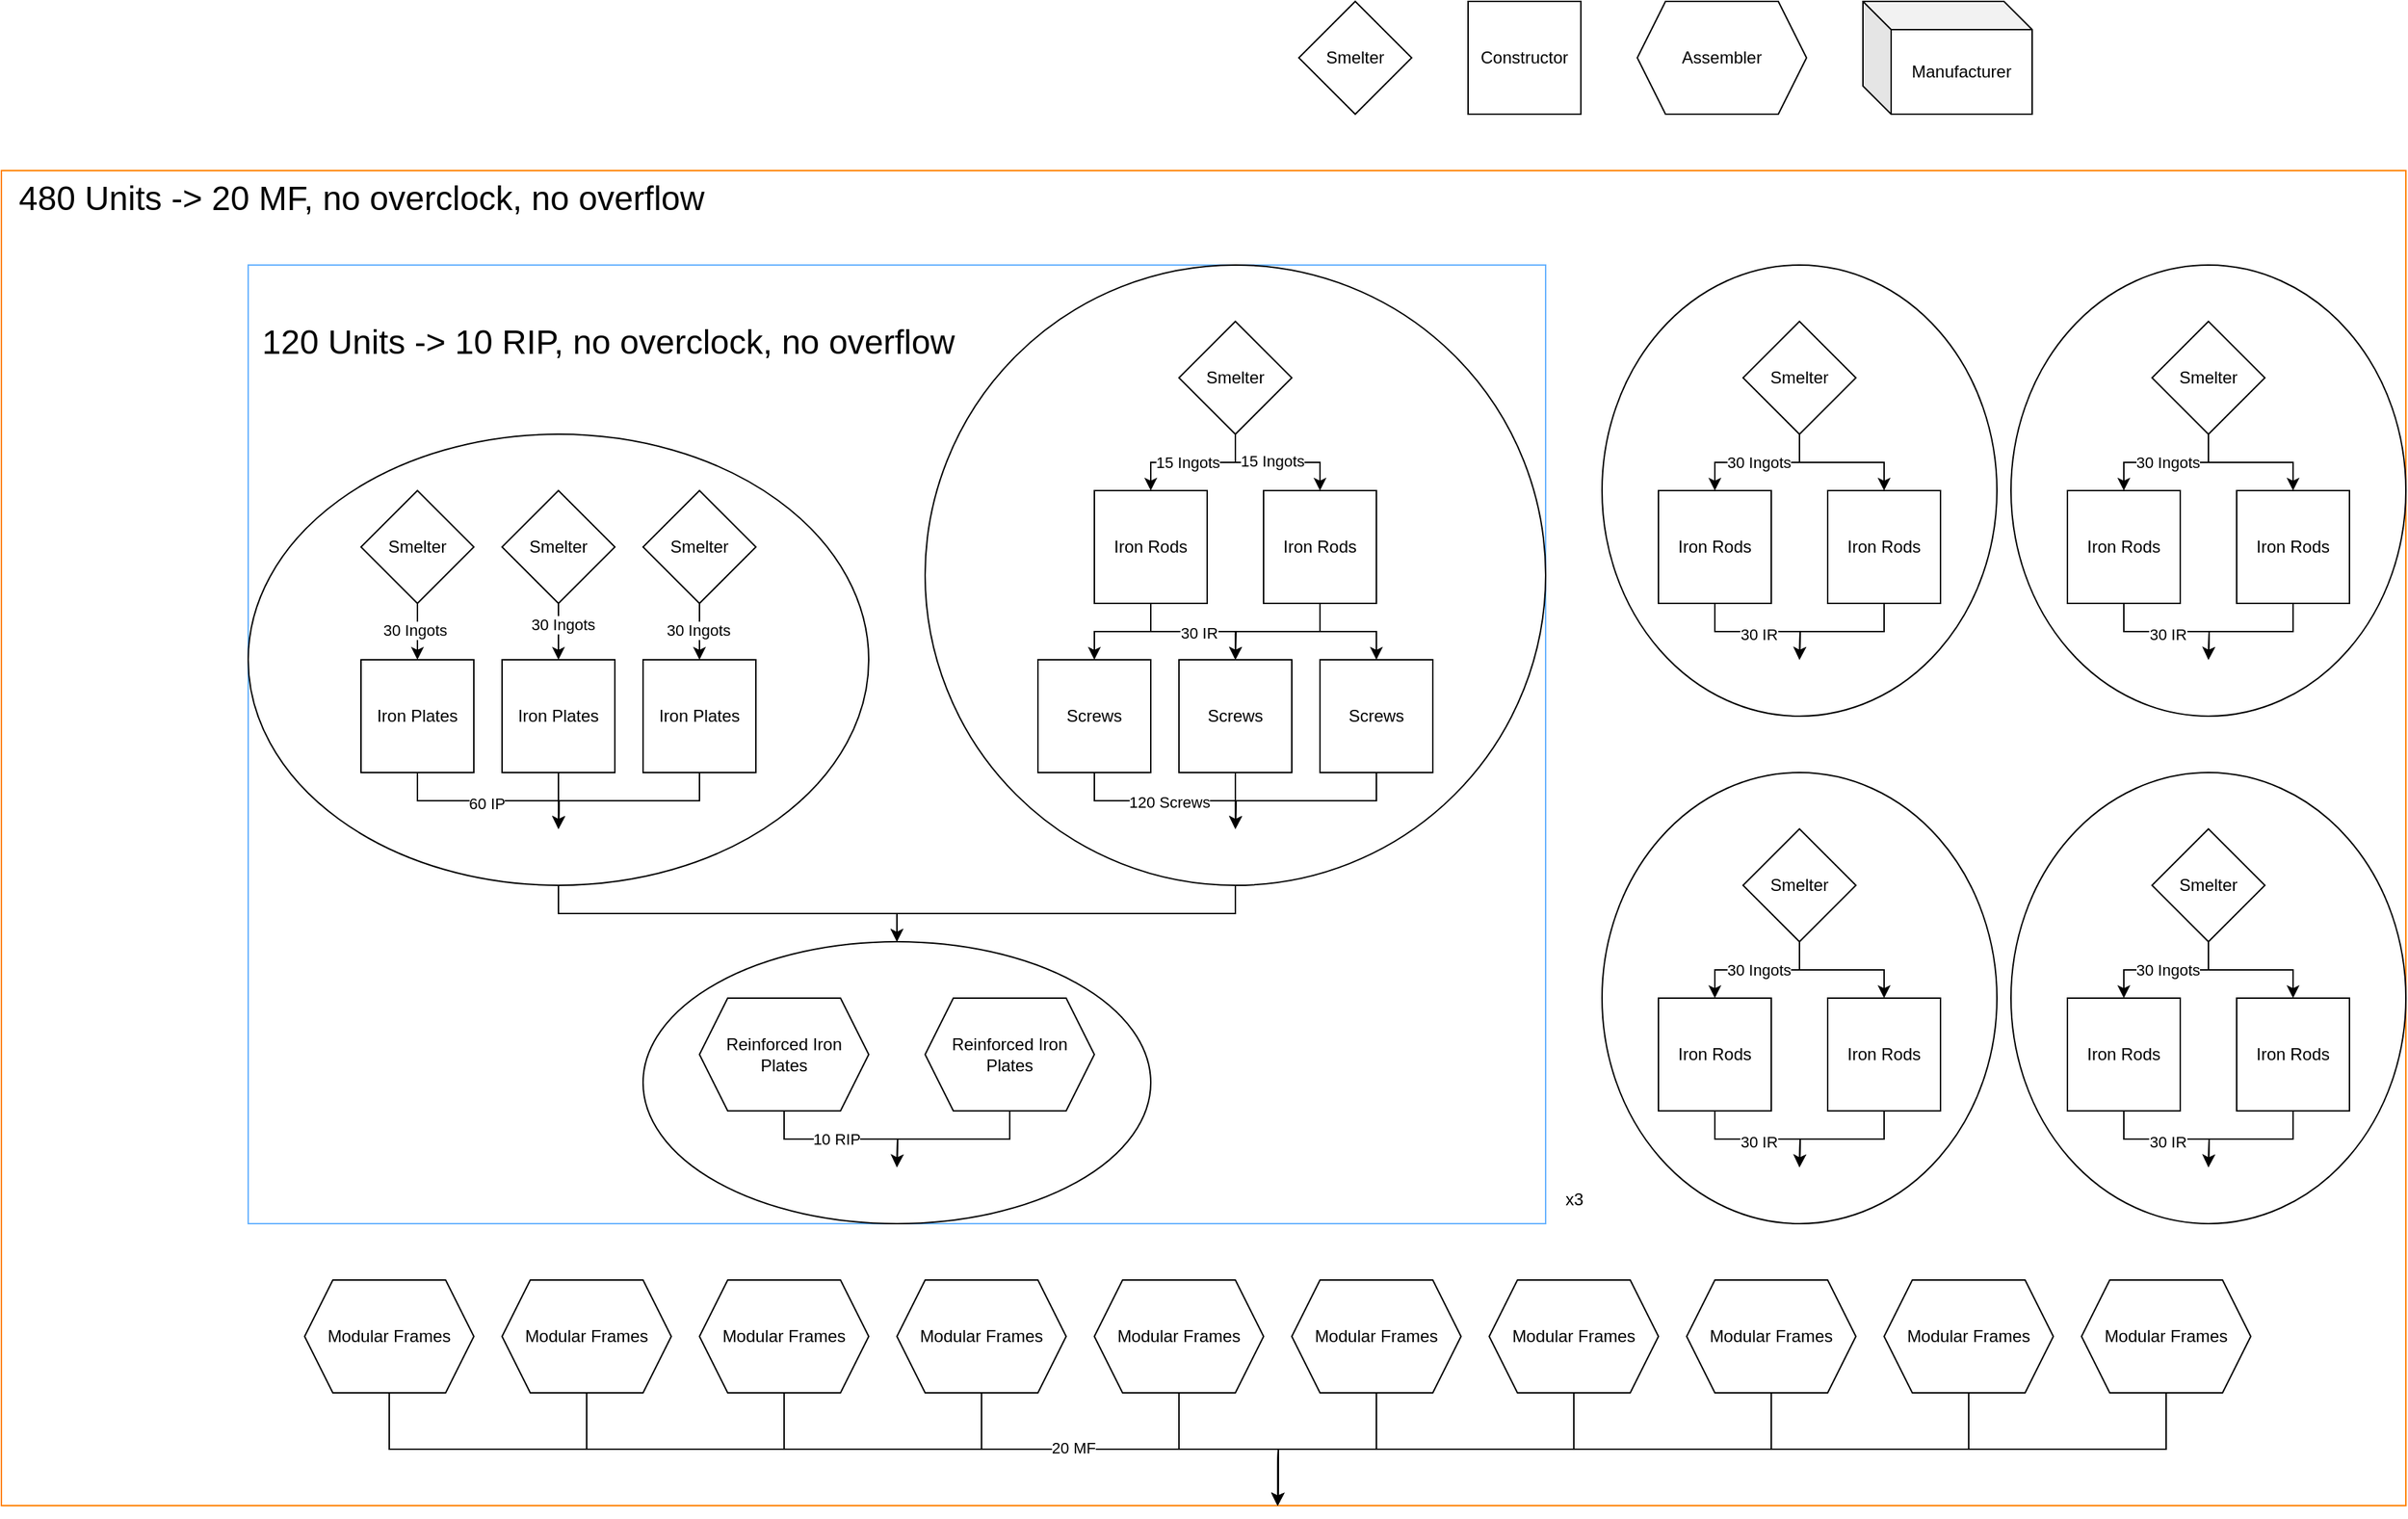 <mxfile version="24.7.16">
  <diagram name="Page-1" id="bvM2yMaKVryaGW8BDhVk">
    <mxGraphModel dx="3774" dy="2214" grid="1" gridSize="10" guides="1" tooltips="1" connect="1" arrows="1" fold="1" page="1" pageScale="1" pageWidth="850" pageHeight="1100" math="0" shadow="0">
      <root>
        <mxCell id="0" />
        <mxCell id="1" parent="0" />
        <mxCell id="wX6nenQoAYnw6HViNBV5-17" value="" style="group" vertex="1" connectable="0" parent="1">
          <mxGeometry y="-480" width="520" height="80" as="geometry" />
        </mxCell>
        <mxCell id="KBHnV0JSUS1abo_l2Nfh-4" value="&lt;div&gt;Smelter&lt;/div&gt;" style="rhombus;whiteSpace=wrap;html=1;" parent="wX6nenQoAYnw6HViNBV5-17" vertex="1">
          <mxGeometry width="80" height="80" as="geometry" />
        </mxCell>
        <mxCell id="KBHnV0JSUS1abo_l2Nfh-5" value="&lt;div&gt;Constructor&lt;/div&gt;" style="whiteSpace=wrap;html=1;aspect=fixed;" parent="wX6nenQoAYnw6HViNBV5-17" vertex="1">
          <mxGeometry x="120" width="80" height="80" as="geometry" />
        </mxCell>
        <mxCell id="KBHnV0JSUS1abo_l2Nfh-6" value="&lt;div&gt;Assembler&lt;/div&gt;" style="shape=hexagon;perimeter=hexagonPerimeter2;whiteSpace=wrap;html=1;fixedSize=1;" parent="wX6nenQoAYnw6HViNBV5-17" vertex="1">
          <mxGeometry x="240" width="120" height="80" as="geometry" />
        </mxCell>
        <mxCell id="KBHnV0JSUS1abo_l2Nfh-7" value="Manufacturer" style="shape=cube;whiteSpace=wrap;html=1;boundedLbl=1;backgroundOutline=1;darkOpacity=0.05;darkOpacity2=0.1;" parent="wX6nenQoAYnw6HViNBV5-17" vertex="1">
          <mxGeometry x="400" width="120" height="80" as="geometry" />
        </mxCell>
        <mxCell id="wX6nenQoAYnw6HViNBV5-129" value="" style="group;strokeColor=#FF8000;" vertex="1" connectable="0" parent="1">
          <mxGeometry x="-920" y="-360" width="1705" height="947" as="geometry" />
        </mxCell>
        <mxCell id="wX6nenQoAYnw6HViNBV5-127" value="" style="group" vertex="1" connectable="0" parent="wX6nenQoAYnw6HViNBV5-129">
          <mxGeometry x="175" y="67" width="1530" height="880" as="geometry" />
        </mxCell>
        <mxCell id="wX6nenQoAYnw6HViNBV5-6" value="" style="group;strokeColor=#66B2FF;" vertex="1" connectable="0" parent="wX6nenQoAYnw6HViNBV5-127">
          <mxGeometry width="920" height="680" as="geometry" />
        </mxCell>
        <mxCell id="KBHnV0JSUS1abo_l2Nfh-107" value="" style="group" parent="wX6nenQoAYnw6HViNBV5-6" vertex="1" connectable="0">
          <mxGeometry x="480" width="440" height="440" as="geometry" />
        </mxCell>
        <mxCell id="KBHnV0JSUS1abo_l2Nfh-61" style="edgeStyle=orthogonalEdgeStyle;rounded=0;orthogonalLoop=1;jettySize=auto;html=1;exitX=0.5;exitY=1;exitDx=0;exitDy=0;entryX=0.5;entryY=0;entryDx=0;entryDy=0;" parent="KBHnV0JSUS1abo_l2Nfh-107" source="KBHnV0JSUS1abo_l2Nfh-58" target="KBHnV0JSUS1abo_l2Nfh-59" edge="1">
          <mxGeometry relative="1" as="geometry" />
        </mxCell>
        <mxCell id="KBHnV0JSUS1abo_l2Nfh-63" value="15 Ingots" style="edgeLabel;html=1;align=center;verticalAlign=middle;resizable=0;points=[];" parent="KBHnV0JSUS1abo_l2Nfh-61" vertex="1" connectable="0">
          <mxGeometry x="0.08" relative="1" as="geometry">
            <mxPoint as="offset" />
          </mxGeometry>
        </mxCell>
        <mxCell id="KBHnV0JSUS1abo_l2Nfh-62" style="edgeStyle=orthogonalEdgeStyle;rounded=0;orthogonalLoop=1;jettySize=auto;html=1;exitX=0.5;exitY=1;exitDx=0;exitDy=0;entryX=0.5;entryY=0;entryDx=0;entryDy=0;" parent="KBHnV0JSUS1abo_l2Nfh-107" source="KBHnV0JSUS1abo_l2Nfh-58" target="KBHnV0JSUS1abo_l2Nfh-60" edge="1">
          <mxGeometry relative="1" as="geometry" />
        </mxCell>
        <mxCell id="KBHnV0JSUS1abo_l2Nfh-64" value="&lt;div&gt;15 Ingots&lt;/div&gt;" style="edgeLabel;html=1;align=center;verticalAlign=middle;resizable=0;points=[];" parent="KBHnV0JSUS1abo_l2Nfh-62" vertex="1" connectable="0">
          <mxGeometry x="-0.08" y="1" relative="1" as="geometry">
            <mxPoint as="offset" />
          </mxGeometry>
        </mxCell>
        <mxCell id="KBHnV0JSUS1abo_l2Nfh-58" value="Smelter" style="rhombus;whiteSpace=wrap;html=1;" parent="KBHnV0JSUS1abo_l2Nfh-107" vertex="1">
          <mxGeometry x="180" y="40" width="80" height="80" as="geometry" />
        </mxCell>
        <mxCell id="KBHnV0JSUS1abo_l2Nfh-76" style="edgeStyle=orthogonalEdgeStyle;rounded=0;orthogonalLoop=1;jettySize=auto;html=1;exitX=0.5;exitY=1;exitDx=0;exitDy=0;entryX=0.5;entryY=0;entryDx=0;entryDy=0;" parent="KBHnV0JSUS1abo_l2Nfh-107" source="KBHnV0JSUS1abo_l2Nfh-59" target="KBHnV0JSUS1abo_l2Nfh-65" edge="1">
          <mxGeometry relative="1" as="geometry" />
        </mxCell>
        <mxCell id="KBHnV0JSUS1abo_l2Nfh-82" value="30 IR" style="edgeLabel;html=1;align=center;verticalAlign=middle;resizable=0;points=[];" parent="KBHnV0JSUS1abo_l2Nfh-76" vertex="1" connectable="0">
          <mxGeometry x="0.08" y="-1" relative="1" as="geometry">
            <mxPoint as="offset" />
          </mxGeometry>
        </mxCell>
        <mxCell id="KBHnV0JSUS1abo_l2Nfh-79" style="edgeStyle=orthogonalEdgeStyle;rounded=0;orthogonalLoop=1;jettySize=auto;html=1;exitX=0.5;exitY=1;exitDx=0;exitDy=0;entryX=0.5;entryY=0;entryDx=0;entryDy=0;" parent="KBHnV0JSUS1abo_l2Nfh-107" source="KBHnV0JSUS1abo_l2Nfh-59" target="KBHnV0JSUS1abo_l2Nfh-66" edge="1">
          <mxGeometry relative="1" as="geometry" />
        </mxCell>
        <mxCell id="KBHnV0JSUS1abo_l2Nfh-59" value="Iron Rods" style="whiteSpace=wrap;html=1;aspect=fixed;" parent="KBHnV0JSUS1abo_l2Nfh-107" vertex="1">
          <mxGeometry x="120" y="160" width="80" height="80" as="geometry" />
        </mxCell>
        <mxCell id="KBHnV0JSUS1abo_l2Nfh-77" style="edgeStyle=orthogonalEdgeStyle;rounded=0;orthogonalLoop=1;jettySize=auto;html=1;exitX=0.5;exitY=1;exitDx=0;exitDy=0;" parent="KBHnV0JSUS1abo_l2Nfh-107" source="KBHnV0JSUS1abo_l2Nfh-60" edge="1">
          <mxGeometry relative="1" as="geometry">
            <mxPoint x="220" y="280" as="targetPoint" />
          </mxGeometry>
        </mxCell>
        <mxCell id="KBHnV0JSUS1abo_l2Nfh-78" style="edgeStyle=orthogonalEdgeStyle;rounded=0;orthogonalLoop=1;jettySize=auto;html=1;exitX=0.5;exitY=1;exitDx=0;exitDy=0;entryX=0.5;entryY=0;entryDx=0;entryDy=0;" parent="KBHnV0JSUS1abo_l2Nfh-107" source="KBHnV0JSUS1abo_l2Nfh-60" target="KBHnV0JSUS1abo_l2Nfh-67" edge="1">
          <mxGeometry relative="1" as="geometry" />
        </mxCell>
        <mxCell id="KBHnV0JSUS1abo_l2Nfh-60" value="Iron Rods" style="whiteSpace=wrap;html=1;aspect=fixed;" parent="KBHnV0JSUS1abo_l2Nfh-107" vertex="1">
          <mxGeometry x="240" y="160" width="80" height="80" as="geometry" />
        </mxCell>
        <mxCell id="KBHnV0JSUS1abo_l2Nfh-75" style="edgeStyle=orthogonalEdgeStyle;rounded=0;orthogonalLoop=1;jettySize=auto;html=1;exitX=0.5;exitY=1;exitDx=0;exitDy=0;" parent="KBHnV0JSUS1abo_l2Nfh-107" source="KBHnV0JSUS1abo_l2Nfh-65" edge="1">
          <mxGeometry relative="1" as="geometry">
            <mxPoint x="220" y="400" as="targetPoint" />
          </mxGeometry>
        </mxCell>
        <mxCell id="KBHnV0JSUS1abo_l2Nfh-65" value="Screws" style="whiteSpace=wrap;html=1;aspect=fixed;" parent="KBHnV0JSUS1abo_l2Nfh-107" vertex="1">
          <mxGeometry x="180" y="280" width="80" height="80" as="geometry" />
        </mxCell>
        <mxCell id="KBHnV0JSUS1abo_l2Nfh-73" style="edgeStyle=orthogonalEdgeStyle;rounded=0;orthogonalLoop=1;jettySize=auto;html=1;exitX=0.5;exitY=1;exitDx=0;exitDy=0;" parent="KBHnV0JSUS1abo_l2Nfh-107" source="KBHnV0JSUS1abo_l2Nfh-66" edge="1">
          <mxGeometry relative="1" as="geometry">
            <mxPoint x="220" y="400" as="targetPoint" />
          </mxGeometry>
        </mxCell>
        <mxCell id="KBHnV0JSUS1abo_l2Nfh-81" value="&lt;div&gt;120 Screws&lt;/div&gt;" style="edgeLabel;html=1;align=center;verticalAlign=middle;resizable=0;points=[];" parent="KBHnV0JSUS1abo_l2Nfh-73" vertex="1" connectable="0">
          <mxGeometry x="0.039" y="-1" relative="1" as="geometry">
            <mxPoint as="offset" />
          </mxGeometry>
        </mxCell>
        <mxCell id="KBHnV0JSUS1abo_l2Nfh-66" value="Screws" style="whiteSpace=wrap;html=1;aspect=fixed;" parent="KBHnV0JSUS1abo_l2Nfh-107" vertex="1">
          <mxGeometry x="80" y="280" width="80" height="80" as="geometry" />
        </mxCell>
        <mxCell id="KBHnV0JSUS1abo_l2Nfh-74" style="edgeStyle=orthogonalEdgeStyle;rounded=0;orthogonalLoop=1;jettySize=auto;html=1;exitX=0.5;exitY=1;exitDx=0;exitDy=0;" parent="KBHnV0JSUS1abo_l2Nfh-107" source="KBHnV0JSUS1abo_l2Nfh-67" edge="1">
          <mxGeometry relative="1" as="geometry">
            <mxPoint x="220" y="400" as="targetPoint" />
          </mxGeometry>
        </mxCell>
        <mxCell id="KBHnV0JSUS1abo_l2Nfh-67" value="Screws" style="whiteSpace=wrap;html=1;aspect=fixed;" parent="KBHnV0JSUS1abo_l2Nfh-107" vertex="1">
          <mxGeometry x="280" y="280" width="80" height="80" as="geometry" />
        </mxCell>
        <mxCell id="KBHnV0JSUS1abo_l2Nfh-106" value="" style="ellipse;whiteSpace=wrap;html=1;fillColor=none;" parent="KBHnV0JSUS1abo_l2Nfh-107" vertex="1">
          <mxGeometry width="440" height="440" as="geometry" />
        </mxCell>
        <mxCell id="KBHnV0JSUS1abo_l2Nfh-109" value="" style="group" parent="wX6nenQoAYnw6HViNBV5-6" vertex="1" connectable="0">
          <mxGeometry y="120" width="440" height="320" as="geometry" />
        </mxCell>
        <mxCell id="KBHnV0JSUS1abo_l2Nfh-83" style="edgeStyle=orthogonalEdgeStyle;rounded=0;orthogonalLoop=1;jettySize=auto;html=1;exitX=0.5;exitY=1;exitDx=0;exitDy=0;entryX=0.5;entryY=0;entryDx=0;entryDy=0;" parent="KBHnV0JSUS1abo_l2Nfh-109" source="KBHnV0JSUS1abo_l2Nfh-1" target="KBHnV0JSUS1abo_l2Nfh-8" edge="1">
          <mxGeometry relative="1" as="geometry" />
        </mxCell>
        <mxCell id="KBHnV0JSUS1abo_l2Nfh-86" value="30 Ingots" style="edgeLabel;html=1;align=center;verticalAlign=middle;resizable=0;points=[];" parent="KBHnV0JSUS1abo_l2Nfh-83" vertex="1" connectable="0">
          <mxGeometry x="-0.05" y="-2" relative="1" as="geometry">
            <mxPoint as="offset" />
          </mxGeometry>
        </mxCell>
        <mxCell id="KBHnV0JSUS1abo_l2Nfh-1" value="Smelter" style="rhombus;whiteSpace=wrap;html=1;" parent="KBHnV0JSUS1abo_l2Nfh-109" vertex="1">
          <mxGeometry x="80" y="40" width="80" height="80" as="geometry" />
        </mxCell>
        <mxCell id="KBHnV0JSUS1abo_l2Nfh-91" style="edgeStyle=orthogonalEdgeStyle;rounded=0;orthogonalLoop=1;jettySize=auto;html=1;exitX=0.5;exitY=1;exitDx=0;exitDy=0;" parent="KBHnV0JSUS1abo_l2Nfh-109" source="KBHnV0JSUS1abo_l2Nfh-8" edge="1">
          <mxGeometry relative="1" as="geometry">
            <mxPoint x="220" y="280" as="targetPoint" />
          </mxGeometry>
        </mxCell>
        <mxCell id="KBHnV0JSUS1abo_l2Nfh-92" value="60 IP" style="edgeLabel;html=1;align=center;verticalAlign=middle;resizable=0;points=[];" parent="KBHnV0JSUS1abo_l2Nfh-91" vertex="1" connectable="0">
          <mxGeometry x="-0.018" y="-2" relative="1" as="geometry">
            <mxPoint as="offset" />
          </mxGeometry>
        </mxCell>
        <mxCell id="KBHnV0JSUS1abo_l2Nfh-8" value="Iron Plates" style="whiteSpace=wrap;html=1;aspect=fixed;" parent="KBHnV0JSUS1abo_l2Nfh-109" vertex="1">
          <mxGeometry x="80" y="160" width="80" height="80" as="geometry" />
        </mxCell>
        <mxCell id="KBHnV0JSUS1abo_l2Nfh-85" style="edgeStyle=orthogonalEdgeStyle;rounded=0;orthogonalLoop=1;jettySize=auto;html=1;exitX=0.5;exitY=1;exitDx=0;exitDy=0;entryX=0.5;entryY=0;entryDx=0;entryDy=0;" parent="KBHnV0JSUS1abo_l2Nfh-109" source="KBHnV0JSUS1abo_l2Nfh-43" target="KBHnV0JSUS1abo_l2Nfh-46" edge="1">
          <mxGeometry relative="1" as="geometry" />
        </mxCell>
        <mxCell id="KBHnV0JSUS1abo_l2Nfh-87" value="30 Ingots" style="edgeLabel;html=1;align=center;verticalAlign=middle;resizable=0;points=[];" parent="KBHnV0JSUS1abo_l2Nfh-85" vertex="1" connectable="0">
          <mxGeometry x="-0.25" y="3" relative="1" as="geometry">
            <mxPoint as="offset" />
          </mxGeometry>
        </mxCell>
        <mxCell id="KBHnV0JSUS1abo_l2Nfh-43" value="Smelter" style="rhombus;whiteSpace=wrap;html=1;" parent="KBHnV0JSUS1abo_l2Nfh-109" vertex="1">
          <mxGeometry x="180" y="40" width="80" height="80" as="geometry" />
        </mxCell>
        <mxCell id="KBHnV0JSUS1abo_l2Nfh-89" style="edgeStyle=orthogonalEdgeStyle;rounded=0;orthogonalLoop=1;jettySize=auto;html=1;exitX=0.5;exitY=1;exitDx=0;exitDy=0;" parent="KBHnV0JSUS1abo_l2Nfh-109" source="KBHnV0JSUS1abo_l2Nfh-46" edge="1">
          <mxGeometry relative="1" as="geometry">
            <mxPoint x="220" y="280" as="targetPoint" />
          </mxGeometry>
        </mxCell>
        <mxCell id="KBHnV0JSUS1abo_l2Nfh-46" value="Iron Plates" style="whiteSpace=wrap;html=1;aspect=fixed;" parent="KBHnV0JSUS1abo_l2Nfh-109" vertex="1">
          <mxGeometry x="180" y="160" width="80" height="80" as="geometry" />
        </mxCell>
        <mxCell id="KBHnV0JSUS1abo_l2Nfh-84" style="edgeStyle=orthogonalEdgeStyle;rounded=0;orthogonalLoop=1;jettySize=auto;html=1;exitX=0.5;exitY=1;exitDx=0;exitDy=0;" parent="KBHnV0JSUS1abo_l2Nfh-109" source="KBHnV0JSUS1abo_l2Nfh-49" target="KBHnV0JSUS1abo_l2Nfh-52" edge="1">
          <mxGeometry relative="1" as="geometry" />
        </mxCell>
        <mxCell id="KBHnV0JSUS1abo_l2Nfh-88" value="30 Ingots" style="edgeLabel;html=1;align=center;verticalAlign=middle;resizable=0;points=[];" parent="KBHnV0JSUS1abo_l2Nfh-84" vertex="1" connectable="0">
          <mxGeometry x="-0.05" y="-1" relative="1" as="geometry">
            <mxPoint as="offset" />
          </mxGeometry>
        </mxCell>
        <mxCell id="KBHnV0JSUS1abo_l2Nfh-49" value="Smelter" style="rhombus;whiteSpace=wrap;html=1;" parent="KBHnV0JSUS1abo_l2Nfh-109" vertex="1">
          <mxGeometry x="280" y="40" width="80" height="80" as="geometry" />
        </mxCell>
        <mxCell id="KBHnV0JSUS1abo_l2Nfh-90" style="edgeStyle=orthogonalEdgeStyle;rounded=0;orthogonalLoop=1;jettySize=auto;html=1;exitX=0.5;exitY=1;exitDx=0;exitDy=0;" parent="KBHnV0JSUS1abo_l2Nfh-109" source="KBHnV0JSUS1abo_l2Nfh-52" edge="1">
          <mxGeometry relative="1" as="geometry">
            <mxPoint x="220" y="280" as="targetPoint" />
          </mxGeometry>
        </mxCell>
        <mxCell id="KBHnV0JSUS1abo_l2Nfh-52" value="Iron Plates" style="whiteSpace=wrap;html=1;aspect=fixed;" parent="KBHnV0JSUS1abo_l2Nfh-109" vertex="1">
          <mxGeometry x="280" y="160" width="80" height="80" as="geometry" />
        </mxCell>
        <mxCell id="KBHnV0JSUS1abo_l2Nfh-108" value="" style="ellipse;whiteSpace=wrap;html=1;fillColor=none;" parent="KBHnV0JSUS1abo_l2Nfh-109" vertex="1">
          <mxGeometry width="440" height="320" as="geometry" />
        </mxCell>
        <mxCell id="wX6nenQoAYnw6HViNBV5-3" value="" style="group" vertex="1" connectable="0" parent="wX6nenQoAYnw6HViNBV5-6">
          <mxGeometry x="280" y="480" width="360" height="200" as="geometry" />
        </mxCell>
        <mxCell id="KBHnV0JSUS1abo_l2Nfh-100" style="edgeStyle=orthogonalEdgeStyle;rounded=0;orthogonalLoop=1;jettySize=auto;html=1;exitX=0.5;exitY=1;exitDx=0;exitDy=0;" parent="wX6nenQoAYnw6HViNBV5-3" source="KBHnV0JSUS1abo_l2Nfh-93" edge="1">
          <mxGeometry relative="1" as="geometry">
            <mxPoint x="180" y="160" as="targetPoint" />
          </mxGeometry>
        </mxCell>
        <mxCell id="KBHnV0JSUS1abo_l2Nfh-102" value="10 RIP" style="edgeLabel;html=1;align=center;verticalAlign=middle;resizable=0;points=[];" parent="KBHnV0JSUS1abo_l2Nfh-100" vertex="1" connectable="0">
          <mxGeometry x="-0.054" relative="1" as="geometry">
            <mxPoint as="offset" />
          </mxGeometry>
        </mxCell>
        <mxCell id="KBHnV0JSUS1abo_l2Nfh-93" value="Reinforced Iron Plates" style="shape=hexagon;perimeter=hexagonPerimeter2;whiteSpace=wrap;html=1;fixedSize=1;" parent="wX6nenQoAYnw6HViNBV5-3" vertex="1">
          <mxGeometry x="40" y="40" width="120" height="80" as="geometry" />
        </mxCell>
        <mxCell id="KBHnV0JSUS1abo_l2Nfh-101" style="edgeStyle=orthogonalEdgeStyle;rounded=0;orthogonalLoop=1;jettySize=auto;html=1;exitX=0.5;exitY=1;exitDx=0;exitDy=0;" parent="wX6nenQoAYnw6HViNBV5-3" source="KBHnV0JSUS1abo_l2Nfh-98" edge="1">
          <mxGeometry relative="1" as="geometry">
            <mxPoint x="180" y="160" as="targetPoint" />
          </mxGeometry>
        </mxCell>
        <mxCell id="KBHnV0JSUS1abo_l2Nfh-98" value="Reinforced Iron Plates" style="shape=hexagon;perimeter=hexagonPerimeter2;whiteSpace=wrap;html=1;fixedSize=1;" parent="wX6nenQoAYnw6HViNBV5-3" vertex="1">
          <mxGeometry x="200" y="40" width="120" height="80" as="geometry" />
        </mxCell>
        <mxCell id="wX6nenQoAYnw6HViNBV5-2" value="" style="ellipse;whiteSpace=wrap;html=1;fillColor=none;" vertex="1" parent="wX6nenQoAYnw6HViNBV5-3">
          <mxGeometry width="360" height="200" as="geometry" />
        </mxCell>
        <mxCell id="wX6nenQoAYnw6HViNBV5-4" style="edgeStyle=orthogonalEdgeStyle;rounded=0;orthogonalLoop=1;jettySize=auto;html=1;exitX=0.5;exitY=1;exitDx=0;exitDy=0;" edge="1" parent="wX6nenQoAYnw6HViNBV5-6" source="KBHnV0JSUS1abo_l2Nfh-108" target="wX6nenQoAYnw6HViNBV5-2">
          <mxGeometry relative="1" as="geometry" />
        </mxCell>
        <mxCell id="wX6nenQoAYnw6HViNBV5-5" style="edgeStyle=orthogonalEdgeStyle;rounded=0;orthogonalLoop=1;jettySize=auto;html=1;exitX=0.5;exitY=1;exitDx=0;exitDy=0;" edge="1" parent="wX6nenQoAYnw6HViNBV5-6" source="KBHnV0JSUS1abo_l2Nfh-106" target="wX6nenQoAYnw6HViNBV5-2">
          <mxGeometry relative="1" as="geometry" />
        </mxCell>
        <mxCell id="wX6nenQoAYnw6HViNBV5-7" value="&lt;font style=&quot;font-size: 24px;&quot;&gt;120 Units -&amp;gt; 10 RIP, no overclock, no overflow&lt;/font&gt;" style="text;html=1;align=center;verticalAlign=middle;resizable=0;points=[];autosize=1;strokeColor=none;fillColor=none;" vertex="1" parent="wX6nenQoAYnw6HViNBV5-6">
          <mxGeometry y="35" width="510" height="40" as="geometry" />
        </mxCell>
        <mxCell id="wX6nenQoAYnw6HViNBV5-19" value="" style="group" vertex="1" connectable="0" parent="wX6nenQoAYnw6HViNBV5-127">
          <mxGeometry x="960" y="360" width="280" height="320" as="geometry" />
        </mxCell>
        <mxCell id="wX6nenQoAYnw6HViNBV5-11" style="edgeStyle=orthogonalEdgeStyle;rounded=0;orthogonalLoop=1;jettySize=auto;html=1;exitX=0.5;exitY=1;exitDx=0;exitDy=0;entryX=0.5;entryY=0;entryDx=0;entryDy=0;" edge="1" parent="wX6nenQoAYnw6HViNBV5-19" source="wX6nenQoAYnw6HViNBV5-8" target="wX6nenQoAYnw6HViNBV5-9">
          <mxGeometry relative="1" as="geometry" />
        </mxCell>
        <mxCell id="wX6nenQoAYnw6HViNBV5-13" value="30 Ingots" style="edgeLabel;html=1;align=center;verticalAlign=middle;resizable=0;points=[];" vertex="1" connectable="0" parent="wX6nenQoAYnw6HViNBV5-11">
          <mxGeometry x="-0.02" relative="1" as="geometry">
            <mxPoint as="offset" />
          </mxGeometry>
        </mxCell>
        <mxCell id="wX6nenQoAYnw6HViNBV5-12" style="edgeStyle=orthogonalEdgeStyle;rounded=0;orthogonalLoop=1;jettySize=auto;html=1;exitX=0.5;exitY=1;exitDx=0;exitDy=0;entryX=0.5;entryY=0;entryDx=0;entryDy=0;" edge="1" parent="wX6nenQoAYnw6HViNBV5-19" source="wX6nenQoAYnw6HViNBV5-8" target="wX6nenQoAYnw6HViNBV5-10">
          <mxGeometry relative="1" as="geometry" />
        </mxCell>
        <mxCell id="wX6nenQoAYnw6HViNBV5-8" value="&lt;div&gt;Smelter&lt;/div&gt;" style="rhombus;whiteSpace=wrap;html=1;" vertex="1" parent="wX6nenQoAYnw6HViNBV5-19">
          <mxGeometry x="100" y="40" width="80" height="80" as="geometry" />
        </mxCell>
        <mxCell id="wX6nenQoAYnw6HViNBV5-14" style="edgeStyle=orthogonalEdgeStyle;rounded=0;orthogonalLoop=1;jettySize=auto;html=1;exitX=0.5;exitY=1;exitDx=0;exitDy=0;" edge="1" parent="wX6nenQoAYnw6HViNBV5-19" source="wX6nenQoAYnw6HViNBV5-9">
          <mxGeometry relative="1" as="geometry">
            <mxPoint x="140" y="280" as="targetPoint" />
          </mxGeometry>
        </mxCell>
        <mxCell id="wX6nenQoAYnw6HViNBV5-16" value="30 IR" style="edgeLabel;html=1;align=center;verticalAlign=middle;resizable=0;points=[];" vertex="1" connectable="0" parent="wX6nenQoAYnw6HViNBV5-14">
          <mxGeometry x="0.015" y="-2" relative="1" as="geometry">
            <mxPoint as="offset" />
          </mxGeometry>
        </mxCell>
        <mxCell id="wX6nenQoAYnw6HViNBV5-9" value="Iron Rods" style="whiteSpace=wrap;html=1;aspect=fixed;" vertex="1" parent="wX6nenQoAYnw6HViNBV5-19">
          <mxGeometry x="40" y="160" width="80" height="80" as="geometry" />
        </mxCell>
        <mxCell id="wX6nenQoAYnw6HViNBV5-15" style="edgeStyle=orthogonalEdgeStyle;rounded=0;orthogonalLoop=1;jettySize=auto;html=1;exitX=0.5;exitY=1;exitDx=0;exitDy=0;" edge="1" parent="wX6nenQoAYnw6HViNBV5-19" source="wX6nenQoAYnw6HViNBV5-10">
          <mxGeometry relative="1" as="geometry">
            <mxPoint x="140" y="280" as="targetPoint" />
          </mxGeometry>
        </mxCell>
        <mxCell id="wX6nenQoAYnw6HViNBV5-10" value="Iron Rods" style="whiteSpace=wrap;html=1;aspect=fixed;" vertex="1" parent="wX6nenQoAYnw6HViNBV5-19">
          <mxGeometry x="160" y="160" width="80" height="80" as="geometry" />
        </mxCell>
        <mxCell id="wX6nenQoAYnw6HViNBV5-18" value="" style="ellipse;whiteSpace=wrap;html=1;fillColor=none;" vertex="1" parent="wX6nenQoAYnw6HViNBV5-19">
          <mxGeometry width="280" height="320" as="geometry" />
        </mxCell>
        <mxCell id="wX6nenQoAYnw6HViNBV5-20" value="" style="group" vertex="1" connectable="0" parent="wX6nenQoAYnw6HViNBV5-127">
          <mxGeometry x="1250" width="280" height="320" as="geometry" />
        </mxCell>
        <mxCell id="wX6nenQoAYnw6HViNBV5-21" style="edgeStyle=orthogonalEdgeStyle;rounded=0;orthogonalLoop=1;jettySize=auto;html=1;exitX=0.5;exitY=1;exitDx=0;exitDy=0;entryX=0.5;entryY=0;entryDx=0;entryDy=0;" edge="1" parent="wX6nenQoAYnw6HViNBV5-20" source="wX6nenQoAYnw6HViNBV5-24" target="wX6nenQoAYnw6HViNBV5-27">
          <mxGeometry relative="1" as="geometry" />
        </mxCell>
        <mxCell id="wX6nenQoAYnw6HViNBV5-22" value="30 Ingots" style="edgeLabel;html=1;align=center;verticalAlign=middle;resizable=0;points=[];" vertex="1" connectable="0" parent="wX6nenQoAYnw6HViNBV5-21">
          <mxGeometry x="-0.02" relative="1" as="geometry">
            <mxPoint as="offset" />
          </mxGeometry>
        </mxCell>
        <mxCell id="wX6nenQoAYnw6HViNBV5-23" style="edgeStyle=orthogonalEdgeStyle;rounded=0;orthogonalLoop=1;jettySize=auto;html=1;exitX=0.5;exitY=1;exitDx=0;exitDy=0;entryX=0.5;entryY=0;entryDx=0;entryDy=0;" edge="1" parent="wX6nenQoAYnw6HViNBV5-20" source="wX6nenQoAYnw6HViNBV5-24" target="wX6nenQoAYnw6HViNBV5-29">
          <mxGeometry relative="1" as="geometry" />
        </mxCell>
        <mxCell id="wX6nenQoAYnw6HViNBV5-24" value="&lt;div&gt;Smelter&lt;/div&gt;" style="rhombus;whiteSpace=wrap;html=1;" vertex="1" parent="wX6nenQoAYnw6HViNBV5-20">
          <mxGeometry x="100" y="40" width="80" height="80" as="geometry" />
        </mxCell>
        <mxCell id="wX6nenQoAYnw6HViNBV5-25" style="edgeStyle=orthogonalEdgeStyle;rounded=0;orthogonalLoop=1;jettySize=auto;html=1;exitX=0.5;exitY=1;exitDx=0;exitDy=0;" edge="1" parent="wX6nenQoAYnw6HViNBV5-20" source="wX6nenQoAYnw6HViNBV5-27">
          <mxGeometry relative="1" as="geometry">
            <mxPoint x="140" y="280" as="targetPoint" />
          </mxGeometry>
        </mxCell>
        <mxCell id="wX6nenQoAYnw6HViNBV5-26" value="30 IR" style="edgeLabel;html=1;align=center;verticalAlign=middle;resizable=0;points=[];" vertex="1" connectable="0" parent="wX6nenQoAYnw6HViNBV5-25">
          <mxGeometry x="0.015" y="-2" relative="1" as="geometry">
            <mxPoint as="offset" />
          </mxGeometry>
        </mxCell>
        <mxCell id="wX6nenQoAYnw6HViNBV5-27" value="Iron Rods" style="whiteSpace=wrap;html=1;aspect=fixed;" vertex="1" parent="wX6nenQoAYnw6HViNBV5-20">
          <mxGeometry x="40" y="160" width="80" height="80" as="geometry" />
        </mxCell>
        <mxCell id="wX6nenQoAYnw6HViNBV5-28" style="edgeStyle=orthogonalEdgeStyle;rounded=0;orthogonalLoop=1;jettySize=auto;html=1;exitX=0.5;exitY=1;exitDx=0;exitDy=0;" edge="1" parent="wX6nenQoAYnw6HViNBV5-20" source="wX6nenQoAYnw6HViNBV5-29">
          <mxGeometry relative="1" as="geometry">
            <mxPoint x="140" y="280" as="targetPoint" />
          </mxGeometry>
        </mxCell>
        <mxCell id="wX6nenQoAYnw6HViNBV5-29" value="Iron Rods" style="whiteSpace=wrap;html=1;aspect=fixed;" vertex="1" parent="wX6nenQoAYnw6HViNBV5-20">
          <mxGeometry x="160" y="160" width="80" height="80" as="geometry" />
        </mxCell>
        <mxCell id="wX6nenQoAYnw6HViNBV5-30" value="" style="ellipse;whiteSpace=wrap;html=1;fillColor=none;" vertex="1" parent="wX6nenQoAYnw6HViNBV5-20">
          <mxGeometry width="280" height="320" as="geometry" />
        </mxCell>
        <mxCell id="wX6nenQoAYnw6HViNBV5-31" value="" style="group" vertex="1" connectable="0" parent="wX6nenQoAYnw6HViNBV5-127">
          <mxGeometry x="960" width="280" height="320" as="geometry" />
        </mxCell>
        <mxCell id="wX6nenQoAYnw6HViNBV5-32" style="edgeStyle=orthogonalEdgeStyle;rounded=0;orthogonalLoop=1;jettySize=auto;html=1;exitX=0.5;exitY=1;exitDx=0;exitDy=0;entryX=0.5;entryY=0;entryDx=0;entryDy=0;" edge="1" parent="wX6nenQoAYnw6HViNBV5-31" source="wX6nenQoAYnw6HViNBV5-35" target="wX6nenQoAYnw6HViNBV5-38">
          <mxGeometry relative="1" as="geometry" />
        </mxCell>
        <mxCell id="wX6nenQoAYnw6HViNBV5-33" value="30 Ingots" style="edgeLabel;html=1;align=center;verticalAlign=middle;resizable=0;points=[];" vertex="1" connectable="0" parent="wX6nenQoAYnw6HViNBV5-32">
          <mxGeometry x="-0.02" relative="1" as="geometry">
            <mxPoint as="offset" />
          </mxGeometry>
        </mxCell>
        <mxCell id="wX6nenQoAYnw6HViNBV5-34" style="edgeStyle=orthogonalEdgeStyle;rounded=0;orthogonalLoop=1;jettySize=auto;html=1;exitX=0.5;exitY=1;exitDx=0;exitDy=0;entryX=0.5;entryY=0;entryDx=0;entryDy=0;" edge="1" parent="wX6nenQoAYnw6HViNBV5-31" source="wX6nenQoAYnw6HViNBV5-35" target="wX6nenQoAYnw6HViNBV5-40">
          <mxGeometry relative="1" as="geometry" />
        </mxCell>
        <mxCell id="wX6nenQoAYnw6HViNBV5-35" value="&lt;div&gt;Smelter&lt;/div&gt;" style="rhombus;whiteSpace=wrap;html=1;" vertex="1" parent="wX6nenQoAYnw6HViNBV5-31">
          <mxGeometry x="100" y="40" width="80" height="80" as="geometry" />
        </mxCell>
        <mxCell id="wX6nenQoAYnw6HViNBV5-36" style="edgeStyle=orthogonalEdgeStyle;rounded=0;orthogonalLoop=1;jettySize=auto;html=1;exitX=0.5;exitY=1;exitDx=0;exitDy=0;" edge="1" parent="wX6nenQoAYnw6HViNBV5-31" source="wX6nenQoAYnw6HViNBV5-38">
          <mxGeometry relative="1" as="geometry">
            <mxPoint x="140" y="280" as="targetPoint" />
          </mxGeometry>
        </mxCell>
        <mxCell id="wX6nenQoAYnw6HViNBV5-37" value="30 IR" style="edgeLabel;html=1;align=center;verticalAlign=middle;resizable=0;points=[];" vertex="1" connectable="0" parent="wX6nenQoAYnw6HViNBV5-36">
          <mxGeometry x="0.015" y="-2" relative="1" as="geometry">
            <mxPoint as="offset" />
          </mxGeometry>
        </mxCell>
        <mxCell id="wX6nenQoAYnw6HViNBV5-38" value="Iron Rods" style="whiteSpace=wrap;html=1;aspect=fixed;" vertex="1" parent="wX6nenQoAYnw6HViNBV5-31">
          <mxGeometry x="40" y="160" width="80" height="80" as="geometry" />
        </mxCell>
        <mxCell id="wX6nenQoAYnw6HViNBV5-39" style="edgeStyle=orthogonalEdgeStyle;rounded=0;orthogonalLoop=1;jettySize=auto;html=1;exitX=0.5;exitY=1;exitDx=0;exitDy=0;" edge="1" parent="wX6nenQoAYnw6HViNBV5-31" source="wX6nenQoAYnw6HViNBV5-40">
          <mxGeometry relative="1" as="geometry">
            <mxPoint x="140" y="280" as="targetPoint" />
          </mxGeometry>
        </mxCell>
        <mxCell id="wX6nenQoAYnw6HViNBV5-40" value="Iron Rods" style="whiteSpace=wrap;html=1;aspect=fixed;" vertex="1" parent="wX6nenQoAYnw6HViNBV5-31">
          <mxGeometry x="160" y="160" width="80" height="80" as="geometry" />
        </mxCell>
        <mxCell id="wX6nenQoAYnw6HViNBV5-41" value="" style="ellipse;whiteSpace=wrap;html=1;fillColor=none;" vertex="1" parent="wX6nenQoAYnw6HViNBV5-31">
          <mxGeometry width="280" height="320" as="geometry" />
        </mxCell>
        <mxCell id="wX6nenQoAYnw6HViNBV5-42" value="" style="group" vertex="1" connectable="0" parent="wX6nenQoAYnw6HViNBV5-127">
          <mxGeometry x="1250" y="360" width="280" height="320" as="geometry" />
        </mxCell>
        <mxCell id="wX6nenQoAYnw6HViNBV5-43" style="edgeStyle=orthogonalEdgeStyle;rounded=0;orthogonalLoop=1;jettySize=auto;html=1;exitX=0.5;exitY=1;exitDx=0;exitDy=0;entryX=0.5;entryY=0;entryDx=0;entryDy=0;" edge="1" parent="wX6nenQoAYnw6HViNBV5-42" source="wX6nenQoAYnw6HViNBV5-46" target="wX6nenQoAYnw6HViNBV5-49">
          <mxGeometry relative="1" as="geometry" />
        </mxCell>
        <mxCell id="wX6nenQoAYnw6HViNBV5-44" value="30 Ingots" style="edgeLabel;html=1;align=center;verticalAlign=middle;resizable=0;points=[];" vertex="1" connectable="0" parent="wX6nenQoAYnw6HViNBV5-43">
          <mxGeometry x="-0.02" relative="1" as="geometry">
            <mxPoint as="offset" />
          </mxGeometry>
        </mxCell>
        <mxCell id="wX6nenQoAYnw6HViNBV5-45" style="edgeStyle=orthogonalEdgeStyle;rounded=0;orthogonalLoop=1;jettySize=auto;html=1;exitX=0.5;exitY=1;exitDx=0;exitDy=0;entryX=0.5;entryY=0;entryDx=0;entryDy=0;" edge="1" parent="wX6nenQoAYnw6HViNBV5-42" source="wX6nenQoAYnw6HViNBV5-46" target="wX6nenQoAYnw6HViNBV5-51">
          <mxGeometry relative="1" as="geometry" />
        </mxCell>
        <mxCell id="wX6nenQoAYnw6HViNBV5-46" value="&lt;div&gt;Smelter&lt;/div&gt;" style="rhombus;whiteSpace=wrap;html=1;" vertex="1" parent="wX6nenQoAYnw6HViNBV5-42">
          <mxGeometry x="100" y="40" width="80" height="80" as="geometry" />
        </mxCell>
        <mxCell id="wX6nenQoAYnw6HViNBV5-47" style="edgeStyle=orthogonalEdgeStyle;rounded=0;orthogonalLoop=1;jettySize=auto;html=1;exitX=0.5;exitY=1;exitDx=0;exitDy=0;" edge="1" parent="wX6nenQoAYnw6HViNBV5-42" source="wX6nenQoAYnw6HViNBV5-49">
          <mxGeometry relative="1" as="geometry">
            <mxPoint x="140" y="280" as="targetPoint" />
          </mxGeometry>
        </mxCell>
        <mxCell id="wX6nenQoAYnw6HViNBV5-48" value="30 IR" style="edgeLabel;html=1;align=center;verticalAlign=middle;resizable=0;points=[];" vertex="1" connectable="0" parent="wX6nenQoAYnw6HViNBV5-47">
          <mxGeometry x="0.015" y="-2" relative="1" as="geometry">
            <mxPoint as="offset" />
          </mxGeometry>
        </mxCell>
        <mxCell id="wX6nenQoAYnw6HViNBV5-49" value="Iron Rods" style="whiteSpace=wrap;html=1;aspect=fixed;" vertex="1" parent="wX6nenQoAYnw6HViNBV5-42">
          <mxGeometry x="40" y="160" width="80" height="80" as="geometry" />
        </mxCell>
        <mxCell id="wX6nenQoAYnw6HViNBV5-50" style="edgeStyle=orthogonalEdgeStyle;rounded=0;orthogonalLoop=1;jettySize=auto;html=1;exitX=0.5;exitY=1;exitDx=0;exitDy=0;" edge="1" parent="wX6nenQoAYnw6HViNBV5-42" source="wX6nenQoAYnw6HViNBV5-51">
          <mxGeometry relative="1" as="geometry">
            <mxPoint x="140" y="280" as="targetPoint" />
          </mxGeometry>
        </mxCell>
        <mxCell id="wX6nenQoAYnw6HViNBV5-51" value="Iron Rods" style="whiteSpace=wrap;html=1;aspect=fixed;" vertex="1" parent="wX6nenQoAYnw6HViNBV5-42">
          <mxGeometry x="160" y="160" width="80" height="80" as="geometry" />
        </mxCell>
        <mxCell id="wX6nenQoAYnw6HViNBV5-52" value="" style="ellipse;whiteSpace=wrap;html=1;fillColor=none;" vertex="1" parent="wX6nenQoAYnw6HViNBV5-42">
          <mxGeometry width="280" height="320" as="geometry" />
        </mxCell>
        <mxCell id="wX6nenQoAYnw6HViNBV5-116" style="edgeStyle=orthogonalEdgeStyle;rounded=0;orthogonalLoop=1;jettySize=auto;html=1;exitX=0.5;exitY=1;exitDx=0;exitDy=0;" edge="1" parent="wX6nenQoAYnw6HViNBV5-127" source="wX6nenQoAYnw6HViNBV5-53">
          <mxGeometry relative="1" as="geometry">
            <mxPoint x="730" y="880" as="targetPoint" />
          </mxGeometry>
        </mxCell>
        <mxCell id="wX6nenQoAYnw6HViNBV5-53" value="Modular Frames" style="shape=hexagon;perimeter=hexagonPerimeter2;whiteSpace=wrap;html=1;fixedSize=1;" vertex="1" parent="wX6nenQoAYnw6HViNBV5-127">
          <mxGeometry x="40" y="720" width="120" height="80" as="geometry" />
        </mxCell>
        <mxCell id="wX6nenQoAYnw6HViNBV5-117" style="edgeStyle=orthogonalEdgeStyle;rounded=0;orthogonalLoop=1;jettySize=auto;html=1;exitX=0.5;exitY=1;exitDx=0;exitDy=0;" edge="1" parent="wX6nenQoAYnw6HViNBV5-127" source="wX6nenQoAYnw6HViNBV5-54">
          <mxGeometry relative="1" as="geometry">
            <mxPoint x="730" y="880" as="targetPoint" />
          </mxGeometry>
        </mxCell>
        <mxCell id="wX6nenQoAYnw6HViNBV5-54" value="Modular Frames" style="shape=hexagon;perimeter=hexagonPerimeter2;whiteSpace=wrap;html=1;fixedSize=1;" vertex="1" parent="wX6nenQoAYnw6HViNBV5-127">
          <mxGeometry x="180" y="720" width="120" height="80" as="geometry" />
        </mxCell>
        <mxCell id="wX6nenQoAYnw6HViNBV5-118" style="edgeStyle=orthogonalEdgeStyle;rounded=0;orthogonalLoop=1;jettySize=auto;html=1;exitX=0.5;exitY=1;exitDx=0;exitDy=0;" edge="1" parent="wX6nenQoAYnw6HViNBV5-127" source="wX6nenQoAYnw6HViNBV5-55">
          <mxGeometry relative="1" as="geometry">
            <mxPoint x="730" y="880" as="targetPoint" />
          </mxGeometry>
        </mxCell>
        <mxCell id="wX6nenQoAYnw6HViNBV5-55" value="Modular Frames" style="shape=hexagon;perimeter=hexagonPerimeter2;whiteSpace=wrap;html=1;fixedSize=1;" vertex="1" parent="wX6nenQoAYnw6HViNBV5-127">
          <mxGeometry x="320" y="720" width="120" height="80" as="geometry" />
        </mxCell>
        <mxCell id="wX6nenQoAYnw6HViNBV5-119" style="edgeStyle=orthogonalEdgeStyle;rounded=0;orthogonalLoop=1;jettySize=auto;html=1;exitX=0.5;exitY=1;exitDx=0;exitDy=0;" edge="1" parent="wX6nenQoAYnw6HViNBV5-127" source="wX6nenQoAYnw6HViNBV5-56">
          <mxGeometry relative="1" as="geometry">
            <mxPoint x="730" y="880" as="targetPoint" />
          </mxGeometry>
        </mxCell>
        <mxCell id="wX6nenQoAYnw6HViNBV5-126" value="20 MF" style="edgeLabel;html=1;align=center;verticalAlign=middle;resizable=0;points=[];" vertex="1" connectable="0" parent="wX6nenQoAYnw6HViNBV5-119">
          <mxGeometry x="-0.277" y="1" relative="1" as="geometry">
            <mxPoint as="offset" />
          </mxGeometry>
        </mxCell>
        <mxCell id="wX6nenQoAYnw6HViNBV5-56" value="Modular Frames" style="shape=hexagon;perimeter=hexagonPerimeter2;whiteSpace=wrap;html=1;fixedSize=1;" vertex="1" parent="wX6nenQoAYnw6HViNBV5-127">
          <mxGeometry x="460" y="720" width="120" height="80" as="geometry" />
        </mxCell>
        <mxCell id="wX6nenQoAYnw6HViNBV5-120" style="edgeStyle=orthogonalEdgeStyle;rounded=0;orthogonalLoop=1;jettySize=auto;html=1;exitX=0.5;exitY=1;exitDx=0;exitDy=0;" edge="1" parent="wX6nenQoAYnw6HViNBV5-127" source="wX6nenQoAYnw6HViNBV5-57">
          <mxGeometry relative="1" as="geometry">
            <mxPoint x="730" y="880" as="targetPoint" />
          </mxGeometry>
        </mxCell>
        <mxCell id="wX6nenQoAYnw6HViNBV5-57" value="Modular Frames" style="shape=hexagon;perimeter=hexagonPerimeter2;whiteSpace=wrap;html=1;fixedSize=1;" vertex="1" parent="wX6nenQoAYnw6HViNBV5-127">
          <mxGeometry x="600" y="720" width="120" height="80" as="geometry" />
        </mxCell>
        <mxCell id="wX6nenQoAYnw6HViNBV5-122" style="edgeStyle=orthogonalEdgeStyle;rounded=0;orthogonalLoop=1;jettySize=auto;html=1;exitX=0.5;exitY=1;exitDx=0;exitDy=0;" edge="1" parent="wX6nenQoAYnw6HViNBV5-127" source="wX6nenQoAYnw6HViNBV5-58">
          <mxGeometry relative="1" as="geometry">
            <mxPoint x="730" y="880" as="targetPoint" />
          </mxGeometry>
        </mxCell>
        <mxCell id="wX6nenQoAYnw6HViNBV5-58" value="Modular Frames" style="shape=hexagon;perimeter=hexagonPerimeter2;whiteSpace=wrap;html=1;fixedSize=1;" vertex="1" parent="wX6nenQoAYnw6HViNBV5-127">
          <mxGeometry x="880" y="720" width="120" height="80" as="geometry" />
        </mxCell>
        <mxCell id="wX6nenQoAYnw6HViNBV5-123" style="edgeStyle=orthogonalEdgeStyle;rounded=0;orthogonalLoop=1;jettySize=auto;html=1;exitX=0.5;exitY=1;exitDx=0;exitDy=0;" edge="1" parent="wX6nenQoAYnw6HViNBV5-127" source="wX6nenQoAYnw6HViNBV5-59">
          <mxGeometry relative="1" as="geometry">
            <mxPoint x="730" y="880" as="targetPoint" />
          </mxGeometry>
        </mxCell>
        <mxCell id="wX6nenQoAYnw6HViNBV5-59" value="Modular Frames" style="shape=hexagon;perimeter=hexagonPerimeter2;whiteSpace=wrap;html=1;fixedSize=1;" vertex="1" parent="wX6nenQoAYnw6HViNBV5-127">
          <mxGeometry x="1020" y="720" width="120" height="80" as="geometry" />
        </mxCell>
        <mxCell id="wX6nenQoAYnw6HViNBV5-121" style="edgeStyle=orthogonalEdgeStyle;rounded=0;orthogonalLoop=1;jettySize=auto;html=1;exitX=0.5;exitY=1;exitDx=0;exitDy=0;" edge="1" parent="wX6nenQoAYnw6HViNBV5-127" source="wX6nenQoAYnw6HViNBV5-60">
          <mxGeometry relative="1" as="geometry">
            <mxPoint x="730" y="880" as="targetPoint" />
          </mxGeometry>
        </mxCell>
        <mxCell id="wX6nenQoAYnw6HViNBV5-60" value="Modular Frames" style="shape=hexagon;perimeter=hexagonPerimeter2;whiteSpace=wrap;html=1;fixedSize=1;" vertex="1" parent="wX6nenQoAYnw6HViNBV5-127">
          <mxGeometry x="740" y="720" width="120" height="80" as="geometry" />
        </mxCell>
        <mxCell id="wX6nenQoAYnw6HViNBV5-124" style="edgeStyle=orthogonalEdgeStyle;rounded=0;orthogonalLoop=1;jettySize=auto;html=1;exitX=0.5;exitY=1;exitDx=0;exitDy=0;" edge="1" parent="wX6nenQoAYnw6HViNBV5-127" source="wX6nenQoAYnw6HViNBV5-61">
          <mxGeometry relative="1" as="geometry">
            <mxPoint x="730" y="880" as="targetPoint" />
          </mxGeometry>
        </mxCell>
        <mxCell id="wX6nenQoAYnw6HViNBV5-61" value="Modular Frames" style="shape=hexagon;perimeter=hexagonPerimeter2;whiteSpace=wrap;html=1;fixedSize=1;" vertex="1" parent="wX6nenQoAYnw6HViNBV5-127">
          <mxGeometry x="1160" y="720" width="120" height="80" as="geometry" />
        </mxCell>
        <mxCell id="wX6nenQoAYnw6HViNBV5-125" style="edgeStyle=orthogonalEdgeStyle;rounded=0;orthogonalLoop=1;jettySize=auto;html=1;exitX=0.5;exitY=1;exitDx=0;exitDy=0;" edge="1" parent="wX6nenQoAYnw6HViNBV5-127" source="wX6nenQoAYnw6HViNBV5-62">
          <mxGeometry relative="1" as="geometry">
            <mxPoint x="730" y="880" as="targetPoint" />
          </mxGeometry>
        </mxCell>
        <mxCell id="wX6nenQoAYnw6HViNBV5-62" value="Modular Frames" style="shape=hexagon;perimeter=hexagonPerimeter2;whiteSpace=wrap;html=1;fixedSize=1;" vertex="1" parent="wX6nenQoAYnw6HViNBV5-127">
          <mxGeometry x="1300" y="720" width="120" height="80" as="geometry" />
        </mxCell>
        <mxCell id="wX6nenQoAYnw6HViNBV5-115" value="x3" style="text;html=1;align=center;verticalAlign=middle;resizable=0;points=[];autosize=1;strokeColor=none;fillColor=none;" vertex="1" parent="wX6nenQoAYnw6HViNBV5-127">
          <mxGeometry x="920" y="648" width="40" height="30" as="geometry" />
        </mxCell>
        <mxCell id="wX6nenQoAYnw6HViNBV5-128" value="&lt;font style=&quot;font-size: 24px;&quot;&gt;480 Units -&amp;gt; 20 MF, no overclock, no overflow&lt;/font&gt;" style="text;html=1;align=center;verticalAlign=middle;resizable=0;points=[];autosize=1;strokeColor=none;fillColor=none;" vertex="1" parent="wX6nenQoAYnw6HViNBV5-129">
          <mxGeometry width="510" height="40" as="geometry" />
        </mxCell>
      </root>
    </mxGraphModel>
  </diagram>
</mxfile>
